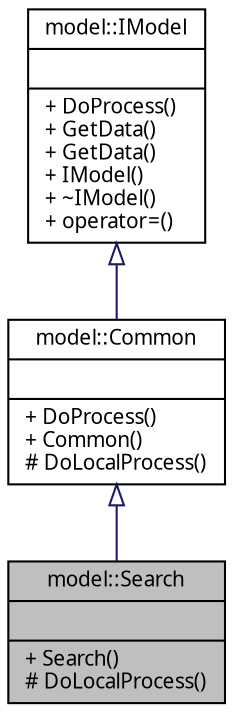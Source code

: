 digraph "model::Search"
{
 // INTERACTIVE_SVG=YES
  edge [fontname="Verdana",fontsize="10",labelfontname="Verdana",labelfontsize="10"];
  node [fontname="Verdana",fontsize="10",shape=record];
  Node1 [label="{model::Search\n||+ Search()\l# DoLocalProcess()\l}",height=0.2,width=0.4,color="black", fillcolor="grey75", style="filled", fontcolor="black"];
  Node2 -> Node1 [dir="back",color="midnightblue",fontsize="10",style="solid",arrowtail="onormal",fontname="Verdana"];
  Node2 [label="{model::Common\n||+ DoProcess()\l+ Common()\l# DoLocalProcess()\l}",height=0.2,width=0.4,color="black", fillcolor="white", style="filled",URL="$classmodel_1_1_common.html",tooltip="Класс входит в Проект RegexTester   Класс, содержащий общую логику обработки исходных строк..."];
  Node3 -> Node2 [dir="back",color="midnightblue",fontsize="10",style="solid",arrowtail="onormal",fontname="Verdana"];
  Node3 [label="{model::IModel\n||+ DoProcess()\l+ GetData()\l+ GetData()\l+ IModel()\l+ ~IModel()\l+ operator=()\l}",height=0.2,width=0.4,color="black", fillcolor="white", style="filled",URL="$classmodel_1_1_i_model.html",tooltip="Класс входит в Проект RegexTester   Интерфейс модели. "];
}
